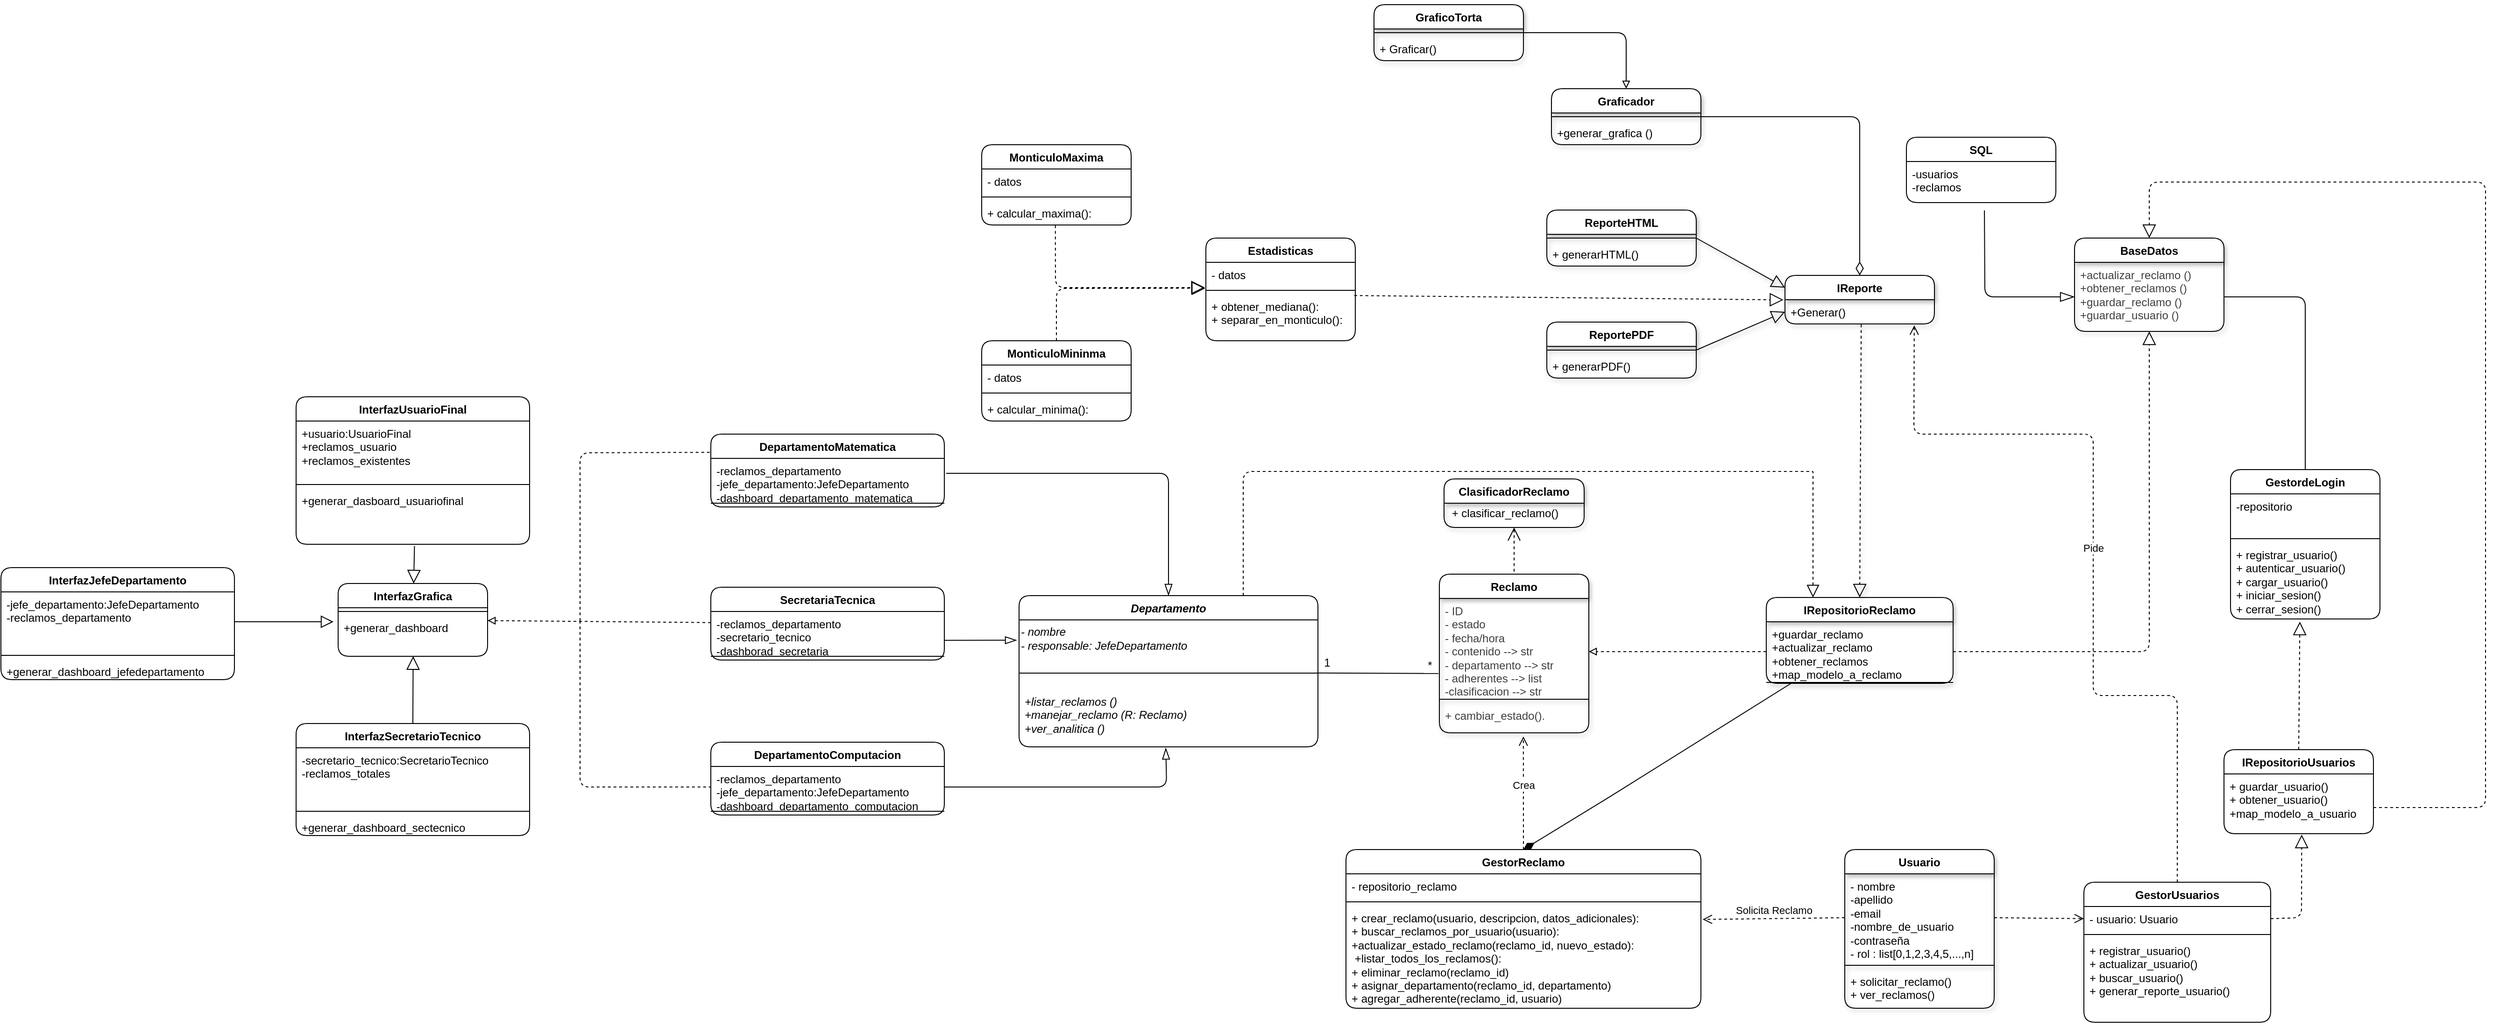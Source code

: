 <mxfile>
    <diagram id="C5RBs43oDa-KdzZeNtuy" name="Page-1">
        <mxGraphModel dx="4416" dy="4173" grid="1" gridSize="10" guides="1" tooltips="1" connect="1" arrows="1" fold="1" page="1" pageScale="1" pageWidth="2339" pageHeight="3300" background="#ffffff" math="0" shadow="0">
            <root>
                <mxCell id="WIyWlLk6GJQsqaUBKTNV-0"/>
                <mxCell id="WIyWlLk6GJQsqaUBKTNV-1" parent="WIyWlLk6GJQsqaUBKTNV-0"/>
                <mxCell id="7" value="&lt;span&gt;Usuario&lt;/span&gt;" style="swimlane;fontStyle=1;align=center;verticalAlign=top;childLayout=stackLayout;horizontal=1;startSize=26;horizontalStack=0;resizeParent=1;resizeParentMax=0;resizeLast=0;collapsible=1;marginBottom=0;whiteSpace=wrap;html=1;swimlaneLine=1;shadow=1;rounded=1;" parent="WIyWlLk6GJQsqaUBKTNV-1" vertex="1">
                    <mxGeometry x="414" y="485" width="160" height="170" as="geometry"/>
                </mxCell>
                <mxCell id="8" value="- nombre&lt;div&gt;-apellido&lt;/div&gt;&lt;div&gt;-email&lt;/div&gt;&lt;div&gt;-nombre_de_usuario&lt;/div&gt;&lt;div&gt;-contraseña&lt;/div&gt;&lt;div&gt;- rol : list[0,1,2,3,4,5,...,n]&lt;/div&gt;" style="text;align=left;verticalAlign=top;spacingLeft=4;spacingRight=4;overflow=hidden;rotatable=0;points=[[0,0.5],[1,0.5]];portConstraint=eastwest;whiteSpace=wrap;html=1;fontStyle=0;swimlaneLine=1;shadow=1;rounded=1;" parent="7" vertex="1">
                    <mxGeometry y="26" width="160" height="94" as="geometry"/>
                </mxCell>
                <mxCell id="9" value="" style="line;strokeWidth=1;align=left;verticalAlign=middle;spacingTop=-1;spacingLeft=3;spacingRight=3;rotatable=0;labelPosition=right;points=[];portConstraint=eastwest;swimlaneLine=1;shadow=1;rounded=1;" parent="7" vertex="1">
                    <mxGeometry y="120" width="160" height="8" as="geometry"/>
                </mxCell>
                <mxCell id="10" value="&lt;div&gt;+ solicitar_reclamo()&lt;/div&gt;&lt;div&gt;+ ver_reclamos()&lt;/div&gt;" style="text;align=left;verticalAlign=top;spacingLeft=4;spacingRight=4;overflow=hidden;rotatable=0;points=[[0,0.5],[1,0.5]];portConstraint=eastwest;whiteSpace=wrap;html=1;swimlaneLine=1;shadow=1;rounded=1;" parent="7" vertex="1">
                    <mxGeometry y="128" width="160" height="42" as="geometry"/>
                </mxCell>
                <mxCell id="288" style="edgeStyle=none;html=1;entryX=1;entryY=0.5;entryDx=0;entryDy=0;startArrow=diamondThin;startFill=0;endArrow=none;endFill=0;startSize=12;" parent="WIyWlLk6GJQsqaUBKTNV-1" source="19" target="285" edge="1">
                    <mxGeometry relative="1" as="geometry">
                        <Array as="points">
                            <mxPoint x="430" y="-300"/>
                        </Array>
                    </mxGeometry>
                </mxCell>
                <mxCell id="19" value="IReporte" style="swimlane;fontStyle=1;align=center;verticalAlign=top;childLayout=stackLayout;horizontal=1;startSize=26;horizontalStack=0;resizeParent=1;resizeParentMax=0;resizeLast=0;collapsible=1;marginBottom=0;whiteSpace=wrap;html=1;swimlaneLine=1;shadow=1;rounded=1;" parent="WIyWlLk6GJQsqaUBKTNV-1" vertex="1">
                    <mxGeometry x="350" y="-130" width="160" height="52" as="geometry"/>
                </mxCell>
                <mxCell id="22" value="+Generar()" style="text;align=left;verticalAlign=top;spacingLeft=4;spacingRight=4;overflow=hidden;rotatable=0;points=[[0,0.5],[1,0.5]];portConstraint=eastwest;whiteSpace=wrap;html=1;swimlaneLine=1;shadow=1;rounded=1;" parent="19" vertex="1">
                    <mxGeometry y="26" width="160" height="26" as="geometry"/>
                </mxCell>
                <mxCell id="27" value="ReporteHTML" style="swimlane;fontStyle=1;align=center;verticalAlign=top;childLayout=stackLayout;horizontal=1;startSize=26;horizontalStack=0;resizeParent=1;resizeParentMax=0;resizeLast=0;collapsible=1;marginBottom=0;whiteSpace=wrap;html=1;swimlaneLine=1;shadow=1;rounded=1;" parent="WIyWlLk6GJQsqaUBKTNV-1" vertex="1">
                    <mxGeometry x="95" y="-200" width="160" height="60" as="geometry"/>
                </mxCell>
                <mxCell id="29" value="" style="line;strokeWidth=1;align=left;verticalAlign=middle;spacingTop=-1;spacingLeft=3;spacingRight=3;rotatable=0;labelPosition=right;points=[];portConstraint=eastwest;swimlaneLine=1;shadow=1;rounded=1;" parent="27" vertex="1">
                    <mxGeometry y="26" width="160" height="8" as="geometry"/>
                </mxCell>
                <mxCell id="30" value="+ generarHTML()" style="text;align=left;verticalAlign=top;spacingLeft=4;spacingRight=4;overflow=hidden;rotatable=0;points=[[0,0.5],[1,0.5]];portConstraint=eastwest;whiteSpace=wrap;html=1;swimlaneLine=1;shadow=1;rounded=1;" parent="27" vertex="1">
                    <mxGeometry y="34" width="160" height="26" as="geometry"/>
                </mxCell>
                <mxCell id="293" style="edgeStyle=none;html=1;entryX=0.5;entryY=0;entryDx=0;entryDy=0;endArrow=diamondThin;endFill=1;endSize=11;" parent="WIyWlLk6GJQsqaUBKTNV-1" source="31" target="250" edge="1">
                    <mxGeometry relative="1" as="geometry">
                        <Array as="points">
                            <mxPoint x="160" y="430"/>
                        </Array>
                    </mxGeometry>
                </mxCell>
                <mxCell id="31" value="IRepositorioReclamo" style="swimlane;fontStyle=1;align=center;verticalAlign=top;childLayout=stackLayout;horizontal=1;startSize=26;horizontalStack=0;resizeParent=1;resizeParentMax=0;resizeLast=0;collapsible=1;marginBottom=0;whiteSpace=wrap;html=1;swimlaneLine=1;shadow=1;rounded=1;" parent="WIyWlLk6GJQsqaUBKTNV-1" vertex="1">
                    <mxGeometry x="330" y="215" width="200" height="92" as="geometry"/>
                </mxCell>
                <mxCell id="34" value="&lt;div&gt;+guardar_reclamo&lt;/div&gt;&lt;div&gt;+actualizar_reclamo&lt;/div&gt;&lt;div&gt;+obtener_reclamos&lt;/div&gt;&lt;div&gt;+map_modelo_a_reclamo&lt;/div&gt;" style="text;align=left;verticalAlign=top;spacingLeft=4;spacingRight=4;overflow=hidden;rotatable=0;points=[[0,0.5],[1,0.5]];portConstraint=eastwest;whiteSpace=wrap;html=1;swimlaneLine=1;shadow=1;rounded=1;" parent="31" vertex="1">
                    <mxGeometry y="26" width="200" height="64" as="geometry"/>
                </mxCell>
                <mxCell id="33" value="" style="line;strokeWidth=1;align=left;verticalAlign=middle;spacingTop=-1;spacingLeft=3;spacingRight=3;rotatable=0;labelPosition=right;points=[];portConstraint=eastwest;swimlaneLine=1;shadow=1;rounded=1;" parent="31" vertex="1">
                    <mxGeometry y="90" width="200" height="2" as="geometry"/>
                </mxCell>
                <mxCell id="35" value="Reclamo" style="swimlane;fontStyle=1;align=center;verticalAlign=top;childLayout=stackLayout;horizontal=1;startSize=26;horizontalStack=0;resizeParent=1;resizeParentMax=0;resizeLast=0;collapsible=1;marginBottom=0;whiteSpace=wrap;html=1;swimlaneLine=1;shadow=1;rounded=1;" parent="WIyWlLk6GJQsqaUBKTNV-1" vertex="1">
                    <mxGeometry x="-20" y="190" width="160" height="170" as="geometry"/>
                </mxCell>
                <mxCell id="36" value="&lt;span style=&quot;color: rgb(63, 63, 63);&quot;&gt;- ID&lt;/span&gt;&lt;div&gt;&lt;span style=&quot;color: rgb(63, 63, 63);&quot;&gt;- estado&lt;/span&gt;&lt;/div&gt;&lt;div&gt;&lt;span style=&quot;color: rgb(63, 63, 63);&quot;&gt;- fecha/hora&lt;/span&gt;&lt;/div&gt;&lt;div&gt;&lt;span style=&quot;color: rgb(63, 63, 63);&quot;&gt;- contenido --&amp;gt; str&lt;/span&gt;&lt;/div&gt;&lt;div&gt;&lt;span style=&quot;color: rgb(63, 63, 63);&quot;&gt;- departamento&amp;nbsp;&lt;/span&gt;&lt;span style=&quot;color: rgb(63, 63, 63); background-color: transparent;&quot;&gt;--&amp;gt; str&lt;/span&gt;&lt;/div&gt;&lt;div&gt;&lt;span style=&quot;color: rgb(63, 63, 63);&quot;&gt;- adherentes --&amp;gt; list&lt;/span&gt;&lt;/div&gt;&lt;div&gt;&lt;span style=&quot;color: rgb(63, 63, 63);&quot;&gt;-clasificacion --&amp;gt; str&lt;/span&gt;&lt;/div&gt;" style="text;align=left;verticalAlign=top;spacingLeft=4;spacingRight=4;overflow=hidden;rotatable=0;points=[[0,0.5],[1,0.5]];portConstraint=eastwest;whiteSpace=wrap;html=1;swimlaneLine=1;shadow=1;rounded=1;" parent="35" vertex="1">
                    <mxGeometry y="26" width="160" height="104" as="geometry"/>
                </mxCell>
                <mxCell id="37" value="" style="line;strokeWidth=1;align=left;verticalAlign=middle;spacingTop=-1;spacingLeft=3;spacingRight=3;rotatable=0;labelPosition=right;points=[];portConstraint=eastwest;swimlaneLine=1;shadow=1;rounded=1;" parent="35" vertex="1">
                    <mxGeometry y="130" width="160" height="8" as="geometry"/>
                </mxCell>
                <mxCell id="38" value="&lt;div&gt;&lt;span style=&quot;color: rgb(63, 63, 63);&quot;&gt;+ cambiar_estado().&lt;/span&gt;&lt;/div&gt;" style="text;align=left;verticalAlign=top;spacingLeft=4;spacingRight=4;overflow=hidden;rotatable=0;points=[[0,0.5],[1,0.5]];portConstraint=eastwest;whiteSpace=wrap;html=1;swimlaneLine=1;shadow=1;rounded=1;" parent="35" vertex="1">
                    <mxGeometry y="138" width="160" height="32" as="geometry"/>
                </mxCell>
                <mxCell id="127" value="" style="edgeStyle=none;html=1;entryX=0.5;entryY=0;entryDx=0;entryDy=0;endArrow=none;endFill=0;startArrow=open;startFill=0;dashed=1;exitX=0.5;exitY=1;exitDx=0;exitDy=0;endSize=11;startSize=12;" parent="WIyWlLk6GJQsqaUBKTNV-1" source="51" target="35" edge="1">
                    <mxGeometry relative="1" as="geometry"/>
                </mxCell>
                <mxCell id="51" value="ClasificadorReclamo" style="swimlane;fontStyle=1;align=center;verticalAlign=top;childLayout=stackLayout;horizontal=1;startSize=26;horizontalStack=0;resizeParent=1;resizeParentMax=0;resizeLast=0;collapsible=1;marginBottom=0;whiteSpace=wrap;html=1;swimlaneLine=1;shadow=1;rounded=1;" parent="WIyWlLk6GJQsqaUBKTNV-1" collapsed="1" vertex="1">
                    <mxGeometry x="-15" y="88" width="150" height="52" as="geometry">
                        <mxRectangle x="540" y="360" width="160" height="34" as="alternateBounds"/>
                    </mxGeometry>
                </mxCell>
                <mxCell id="53" value="" style="line;strokeWidth=1;fillColor=none;align=left;verticalAlign=middle;spacingTop=-1;spacingLeft=3;spacingRight=3;rotatable=0;labelPosition=right;points=[];portConstraint=eastwest;strokeColor=inherit;rounded=1;" parent="51" vertex="1">
                    <mxGeometry y="26" width="160" height="8" as="geometry"/>
                </mxCell>
                <mxCell id="67" value="" style="endArrow=block;dashed=1;endFill=0;endSize=12;html=1;exitX=0.51;exitY=1.025;exitDx=0;exitDy=0;exitPerimeter=0;shadow=1;strokeWidth=1;entryX=0.5;entryY=0;entryDx=0;entryDy=0;" parent="WIyWlLk6GJQsqaUBKTNV-1" source="22" target="31" edge="1">
                    <mxGeometry width="160" relative="1" as="geometry">
                        <mxPoint x="270" y="210" as="sourcePoint"/>
                        <mxPoint x="430" y="120" as="targetPoint"/>
                    </mxGeometry>
                </mxCell>
                <mxCell id="122" value="" style="edgeStyle=none;html=1;endArrow=none;endFill=0;endSize=12;sourcePerimeterSpacing=0;startArrow=blockThin;startFill=0;startSize=13;entryX=0.522;entryY=1.005;entryDx=0;entryDy=0;exitX=0;exitY=0.5;exitDx=0;exitDy=0;entryPerimeter=0;" parent="WIyWlLk6GJQsqaUBKTNV-1" source="108" edge="1">
                    <mxGeometry relative="1" as="geometry">
                        <mxPoint x="650" y="-105" as="sourcePoint"/>
                        <mxPoint x="563.52" y="-199.64" as="targetPoint"/>
                        <Array as="points">
                            <mxPoint x="564" y="-107"/>
                        </Array>
                    </mxGeometry>
                </mxCell>
                <mxCell id="105" value="BaseDatos&lt;div&gt;&lt;br&gt;&lt;/div&gt;" style="swimlane;fontStyle=1;align=center;verticalAlign=top;childLayout=stackLayout;horizontal=1;startSize=26;horizontalStack=0;resizeParent=1;resizeParentMax=0;resizeLast=0;collapsible=1;marginBottom=0;whiteSpace=wrap;html=1;swimlaneLine=1;shadow=1;rounded=1;" parent="WIyWlLk6GJQsqaUBKTNV-1" vertex="1">
                    <mxGeometry x="660" y="-170" width="160" height="100" as="geometry"/>
                </mxCell>
                <mxCell id="108" value="&lt;div&gt;&lt;span style=&quot;color: rgb(63, 63, 63);&quot;&gt;+actualizar_reclamo ()&lt;/span&gt;&lt;/div&gt;&lt;div&gt;&lt;span style=&quot;color: rgb(63, 63, 63);&quot;&gt;+obtener_reclamos ()&lt;/span&gt;&lt;/div&gt;&lt;div&gt;&lt;span style=&quot;color: rgb(63, 63, 63);&quot;&gt;+guardar_reclamo ()&lt;/span&gt;&lt;/div&gt;&lt;div&gt;&lt;span style=&quot;color: rgb(63, 63, 63);&quot;&gt;+guardar_usuario ()&lt;/span&gt;&lt;/div&gt;&lt;div&gt;&lt;span style=&quot;color: rgb(63, 63, 63);&quot;&gt;&lt;br&gt;&lt;/span&gt;&lt;/div&gt;" style="text;align=left;verticalAlign=top;spacingLeft=4;spacingRight=4;overflow=hidden;rotatable=0;points=[[0,0.5],[1,0.5]];portConstraint=eastwest;whiteSpace=wrap;html=1;swimlaneLine=1;shadow=1;rounded=1;" parent="105" vertex="1">
                    <mxGeometry y="26" width="160" height="74" as="geometry"/>
                </mxCell>
                <mxCell id="109" value="" style="endArrow=block;dashed=1;endFill=0;endSize=12;html=1;exitX=1;exitY=0.5;exitDx=0;exitDy=0;" parent="WIyWlLk6GJQsqaUBKTNV-1" source="34" edge="1">
                    <mxGeometry width="160" relative="1" as="geometry">
                        <mxPoint x="510" y="120" as="sourcePoint"/>
                        <mxPoint x="740" y="-70" as="targetPoint"/>
                        <Array as="points">
                            <mxPoint x="740" y="273"/>
                        </Array>
                    </mxGeometry>
                </mxCell>
                <mxCell id="123" value="SQL" style="swimlane;fontStyle=1;align=center;verticalAlign=top;childLayout=stackLayout;horizontal=1;startSize=26;horizontalStack=0;resizeParent=1;resizeParentMax=0;resizeLast=0;collapsible=1;marginBottom=0;whiteSpace=wrap;html=1;rounded=1;" parent="WIyWlLk6GJQsqaUBKTNV-1" vertex="1">
                    <mxGeometry x="480" y="-278" width="160" height="70" as="geometry"/>
                </mxCell>
                <mxCell id="124" value="-usuarios&lt;div&gt;-reclamos&lt;/div&gt;" style="text;strokeColor=none;fillColor=none;align=left;verticalAlign=top;spacingLeft=4;spacingRight=4;overflow=hidden;rotatable=0;points=[[0,0.5],[1,0.5]];portConstraint=eastwest;whiteSpace=wrap;html=1;rounded=1;" parent="123" vertex="1">
                    <mxGeometry y="26" width="160" height="44" as="geometry"/>
                </mxCell>
                <mxCell id="130" value="" style="endArrow=none;endFill=0;endSize=12;html=1;exitX=0;exitY=0.5;exitDx=0;exitDy=0;entryX=1;entryY=0.5;entryDx=0;entryDy=0;shadow=1;strokeWidth=1;startArrow=block;startFill=0;startSize=12;" parent="WIyWlLk6GJQsqaUBKTNV-1" source="22" target="97" edge="1">
                    <mxGeometry width="160" relative="1" as="geometry">
                        <mxPoint x="350" y="-115" as="sourcePoint"/>
                        <mxPoint x="141.92" y="-3" as="targetPoint"/>
                        <Array as="points"/>
                    </mxGeometry>
                </mxCell>
                <mxCell id="97" value="ReportePDF" style="swimlane;fontStyle=1;align=center;verticalAlign=top;childLayout=stackLayout;horizontal=1;startSize=26;horizontalStack=0;resizeParent=1;resizeParentMax=0;resizeLast=0;collapsible=1;marginBottom=0;whiteSpace=wrap;html=1;swimlaneLine=1;shadow=1;rounded=1;" parent="WIyWlLk6GJQsqaUBKTNV-1" vertex="1">
                    <mxGeometry x="95" y="-80" width="160" height="60" as="geometry"/>
                </mxCell>
                <mxCell id="98" value="" style="line;strokeWidth=1;align=left;verticalAlign=middle;spacingTop=-1;spacingLeft=3;spacingRight=3;rotatable=0;labelPosition=right;points=[];portConstraint=eastwest;swimlaneLine=1;shadow=1;rounded=1;" parent="97" vertex="1">
                    <mxGeometry y="26" width="160" height="8" as="geometry"/>
                </mxCell>
                <mxCell id="99" value="+ generarPDF()" style="text;align=left;verticalAlign=top;spacingLeft=4;spacingRight=4;overflow=hidden;rotatable=0;points=[[0,0.5],[1,0.5]];portConstraint=eastwest;whiteSpace=wrap;html=1;swimlaneLine=1;shadow=1;rounded=1;" parent="97" vertex="1">
                    <mxGeometry y="34" width="160" height="26" as="geometry"/>
                </mxCell>
                <mxCell id="131" value="" style="endArrow=none;endFill=0;endSize=12;html=1;exitX=0;exitY=0.25;exitDx=0;exitDy=0;entryX=1;entryY=0.5;entryDx=0;entryDy=0;shadow=1;strokeWidth=1;startArrow=block;startFill=0;startSize=12;" parent="WIyWlLk6GJQsqaUBKTNV-1" source="19" target="27" edge="1">
                    <mxGeometry width="160" relative="1" as="geometry">
                        <mxPoint x="320" y="-130" as="sourcePoint"/>
                        <mxPoint x="225" y="-65" as="targetPoint"/>
                        <Array as="points"/>
                    </mxGeometry>
                </mxCell>
                <mxCell id="132" value="Departamento" style="swimlane;fontStyle=3;align=center;verticalAlign=top;childLayout=stackLayout;horizontal=1;startSize=26;horizontalStack=0;resizeParent=1;resizeParentMax=0;resizeLast=0;collapsible=1;marginBottom=0;whiteSpace=wrap;html=1;rounded=1;" parent="WIyWlLk6GJQsqaUBKTNV-1" vertex="1">
                    <mxGeometry x="-470" y="213" width="320" height="162" as="geometry"/>
                </mxCell>
                <mxCell id="262" value="- nombre&lt;div&gt;- responsable: JefeDepartamento&lt;/div&gt;" style="text;html=1;align=left;verticalAlign=middle;resizable=0;points=[];autosize=1;strokeColor=none;fillColor=none;fontStyle=2;rounded=1;" parent="132" vertex="1">
                    <mxGeometry y="26" width="320" height="40" as="geometry"/>
                </mxCell>
                <mxCell id="134" value="" style="line;strokeWidth=1;fillColor=none;align=left;verticalAlign=middle;spacingTop=-1;spacingLeft=3;spacingRight=3;rotatable=0;labelPosition=right;points=[];portConstraint=eastwest;strokeColor=inherit;rounded=1;" parent="132" vertex="1">
                    <mxGeometry y="66" width="320" height="34" as="geometry"/>
                </mxCell>
                <mxCell id="135" value="+listar_reclamos ()&lt;div&gt;+manejar_reclamo (R: Reclamo)&lt;/div&gt;&lt;div&gt;+ver_analitica ()&lt;/div&gt;" style="text;strokeColor=none;fillColor=none;align=left;verticalAlign=top;spacingLeft=4;spacingRight=4;overflow=hidden;rotatable=0;points=[[0,0.5],[1,0.5]];portConstraint=eastwest;whiteSpace=wrap;html=1;fontStyle=2;rounded=1;" parent="132" vertex="1">
                    <mxGeometry y="100" width="320" height="62" as="geometry"/>
                </mxCell>
                <mxCell id="143" style="edgeStyle=none;html=1;entryX=1;entryY=0.548;entryDx=0;entryDy=0;entryPerimeter=0;dashed=1;endArrow=block;endFill=0;" parent="WIyWlLk6GJQsqaUBKTNV-1" source="34" target="36" edge="1">
                    <mxGeometry relative="1" as="geometry"/>
                </mxCell>
                <mxCell id="158" value="" style="endArrow=none;html=1;exitX=0.999;exitY=0.498;exitDx=0;exitDy=0;exitPerimeter=0;entryX=-0.006;entryY=0.773;entryDx=0;entryDy=0;entryPerimeter=0;" parent="WIyWlLk6GJQsqaUBKTNV-1" source="134" target="36" edge="1">
                    <mxGeometry width="50" height="50" relative="1" as="geometry">
                        <mxPoint x="-150" y="300" as="sourcePoint"/>
                        <mxPoint x="-100" y="210" as="targetPoint"/>
                        <Array as="points"/>
                    </mxGeometry>
                </mxCell>
                <mxCell id="159" value="*" style="text;html=1;align=center;verticalAlign=middle;whiteSpace=wrap;rounded=1;" parent="WIyWlLk6GJQsqaUBKTNV-1" vertex="1">
                    <mxGeometry x="-60" y="273" width="60" height="30" as="geometry"/>
                </mxCell>
                <mxCell id="160" value="1" style="text;html=1;align=center;verticalAlign=middle;whiteSpace=wrap;rounded=1;" parent="WIyWlLk6GJQsqaUBKTNV-1" vertex="1">
                    <mxGeometry x="-170" y="270" width="60" height="30" as="geometry"/>
                </mxCell>
                <mxCell id="164" value="DepartamentoMatematica" style="swimlane;fontStyle=1;align=center;verticalAlign=top;childLayout=stackLayout;horizontal=1;startSize=26;horizontalStack=0;resizeParent=1;resizeParentMax=0;resizeLast=0;collapsible=1;marginBottom=0;whiteSpace=wrap;html=1;rounded=1;" parent="WIyWlLk6GJQsqaUBKTNV-1" vertex="1">
                    <mxGeometry x="-800" y="40" width="250" height="78" as="geometry"/>
                </mxCell>
                <mxCell id="165" value="-reclamos_departamento&lt;br&gt;&lt;div&gt;-jefe_departamento:JefeDepartamento&lt;/div&gt;&lt;div&gt;-dashboard_departamento_matematica&lt;/div&gt;&lt;div&gt;&lt;br&gt;&lt;/div&gt;" style="text;strokeColor=none;fillColor=none;align=left;verticalAlign=top;spacingLeft=4;spacingRight=4;overflow=hidden;rotatable=0;points=[[0,0.5],[1,0.5]];portConstraint=eastwest;whiteSpace=wrap;html=1;rounded=1;" parent="164" vertex="1">
                    <mxGeometry y="26" width="250" height="44" as="geometry"/>
                </mxCell>
                <mxCell id="166" value="" style="line;strokeWidth=1;fillColor=none;align=left;verticalAlign=middle;spacingTop=-1;spacingLeft=3;spacingRight=3;rotatable=0;labelPosition=right;points=[];portConstraint=eastwest;strokeColor=inherit;rounded=1;" parent="164" vertex="1">
                    <mxGeometry y="70" width="250" height="8" as="geometry"/>
                </mxCell>
                <mxCell id="183" style="edgeStyle=none;html=1;entryX=1;entryY=0.5;entryDx=0;entryDy=0;endArrow=none;endFill=0;endSize=17;" parent="WIyWlLk6GJQsqaUBKTNV-1" source="169" target="108" edge="1">
                    <mxGeometry relative="1" as="geometry">
                        <Array as="points">
                            <mxPoint x="907" y="-107"/>
                        </Array>
                    </mxGeometry>
                </mxCell>
                <mxCell id="169" value="GestordeLogin" style="swimlane;fontStyle=1;align=center;verticalAlign=top;childLayout=stackLayout;horizontal=1;startSize=26;horizontalStack=0;resizeParent=1;resizeParentMax=0;resizeLast=0;collapsible=1;marginBottom=0;whiteSpace=wrap;html=1;rounded=1;" parent="WIyWlLk6GJQsqaUBKTNV-1" vertex="1">
                    <mxGeometry x="827" y="78" width="160" height="160" as="geometry"/>
                </mxCell>
                <mxCell id="170" value="-repositorio" style="text;strokeColor=none;fillColor=none;align=left;verticalAlign=top;spacingLeft=4;spacingRight=4;overflow=hidden;rotatable=0;points=[[0,0.5],[1,0.5]];portConstraint=eastwest;whiteSpace=wrap;html=1;rounded=1;" parent="169" vertex="1">
                    <mxGeometry y="26" width="160" height="44" as="geometry"/>
                </mxCell>
                <mxCell id="171" value="" style="line;strokeWidth=1;fillColor=none;align=left;verticalAlign=middle;spacingTop=-1;spacingLeft=3;spacingRight=3;rotatable=0;labelPosition=right;points=[];portConstraint=eastwest;strokeColor=inherit;rounded=1;" parent="169" vertex="1">
                    <mxGeometry y="70" width="160" height="8" as="geometry"/>
                </mxCell>
                <mxCell id="172" value="+ registrar_usuario()&lt;div&gt;+ autenticar_usuario()&lt;/div&gt;&lt;div&gt;+ cargar_usuario()&lt;/div&gt;&lt;div&gt;+ iniciar_sesion()&lt;/div&gt;&lt;div&gt;+ cerrar_sesion()&lt;/div&gt;&lt;div&gt;&lt;br&gt;&lt;/div&gt;" style="text;strokeColor=none;fillColor=none;align=left;verticalAlign=top;spacingLeft=4;spacingRight=4;overflow=hidden;rotatable=0;points=[[0,0.5],[1,0.5]];portConstraint=eastwest;whiteSpace=wrap;html=1;rounded=1;" parent="169" vertex="1">
                    <mxGeometry y="78" width="160" height="82" as="geometry"/>
                </mxCell>
                <mxCell id="199" value="DepartamentoComputacion" style="swimlane;fontStyle=1;align=center;verticalAlign=top;childLayout=stackLayout;horizontal=1;startSize=26;horizontalStack=0;resizeParent=1;resizeParentMax=0;resizeLast=0;collapsible=1;marginBottom=0;whiteSpace=wrap;html=1;rounded=1;" parent="WIyWlLk6GJQsqaUBKTNV-1" vertex="1">
                    <mxGeometry x="-800" y="370" width="250" height="78" as="geometry"/>
                </mxCell>
                <mxCell id="200" value="-reclamos_departamento&lt;br&gt;&lt;div&gt;-jefe_departamento:JefeDepartamento&lt;/div&gt;&lt;div&gt;-dashboard_departamento_computacion&lt;/div&gt;" style="text;strokeColor=none;fillColor=none;align=left;verticalAlign=top;spacingLeft=4;spacingRight=4;overflow=hidden;rotatable=0;points=[[0,0.5],[1,0.5]];portConstraint=eastwest;whiteSpace=wrap;html=1;rounded=1;" parent="199" vertex="1">
                    <mxGeometry y="26" width="250" height="44" as="geometry"/>
                </mxCell>
                <mxCell id="201" value="" style="line;strokeWidth=1;fillColor=none;align=left;verticalAlign=middle;spacingTop=-1;spacingLeft=3;spacingRight=3;rotatable=0;labelPosition=right;points=[];portConstraint=eastwest;strokeColor=inherit;rounded=1;" parent="199" vertex="1">
                    <mxGeometry y="70" width="250" height="8" as="geometry"/>
                </mxCell>
                <mxCell id="203" value="SecretariaTecnica" style="swimlane;fontStyle=1;align=center;verticalAlign=top;childLayout=stackLayout;horizontal=1;startSize=26;horizontalStack=0;resizeParent=1;resizeParentMax=0;resizeLast=0;collapsible=1;marginBottom=0;whiteSpace=wrap;html=1;rounded=1;" parent="WIyWlLk6GJQsqaUBKTNV-1" vertex="1">
                    <mxGeometry x="-800" y="204" width="250" height="78" as="geometry"/>
                </mxCell>
                <mxCell id="204" value="-reclamos_departamento&lt;br&gt;&lt;div&gt;-secretario_tecnico&lt;/div&gt;&lt;div&gt;-dashborad_secretaria&lt;/div&gt;" style="text;strokeColor=none;fillColor=none;align=left;verticalAlign=top;spacingLeft=4;spacingRight=4;overflow=hidden;rotatable=0;points=[[0,0.5],[1,0.5]];portConstraint=eastwest;whiteSpace=wrap;html=1;rounded=1;" parent="203" vertex="1">
                    <mxGeometry y="26" width="250" height="44" as="geometry"/>
                </mxCell>
                <mxCell id="205" value="" style="line;strokeWidth=1;fillColor=none;align=left;verticalAlign=middle;spacingTop=-1;spacingLeft=3;spacingRight=3;rotatable=0;labelPosition=right;points=[];portConstraint=eastwest;strokeColor=inherit;rounded=1;" parent="203" vertex="1">
                    <mxGeometry y="70" width="250" height="8" as="geometry"/>
                </mxCell>
                <mxCell id="207" style="edgeStyle=none;html=1;entryX=0.507;entryY=1.034;entryDx=0;entryDy=0;startArrow=block;startFill=0;endArrow=none;endFill=0;startSize=12;entryPerimeter=0;" parent="WIyWlLk6GJQsqaUBKTNV-1" source="208" target="214" edge="1">
                    <mxGeometry relative="1" as="geometry">
                        <mxPoint x="-1059" y="140" as="targetPoint"/>
                        <Array as="points"/>
                    </mxGeometry>
                </mxCell>
                <mxCell id="208" value="InterfazGrafica" style="swimlane;fontStyle=1;align=center;verticalAlign=top;childLayout=stackLayout;horizontal=1;startSize=26;horizontalStack=0;resizeParent=1;resizeParentMax=0;resizeLast=0;collapsible=1;marginBottom=0;whiteSpace=wrap;html=1;flipV=0;rounded=1;" parent="WIyWlLk6GJQsqaUBKTNV-1" vertex="1">
                    <mxGeometry x="-1199" y="200" width="160" height="78" as="geometry"/>
                </mxCell>
                <mxCell id="209" value="" style="line;strokeWidth=1;fillColor=none;align=left;verticalAlign=middle;spacingTop=-1;spacingLeft=3;spacingRight=3;rotatable=0;labelPosition=right;points=[];portConstraint=eastwest;strokeColor=inherit;rounded=1;" parent="208" vertex="1">
                    <mxGeometry y="26" width="160" height="8" as="geometry"/>
                </mxCell>
                <mxCell id="210" value="+generar_dashboard" style="text;strokeColor=none;fillColor=none;align=left;verticalAlign=top;spacingLeft=4;spacingRight=4;overflow=hidden;rotatable=0;points=[[0,0.5],[1,0.5]];portConstraint=eastwest;whiteSpace=wrap;html=1;rounded=1;" parent="208" vertex="1">
                    <mxGeometry y="34" width="160" height="44" as="geometry"/>
                </mxCell>
                <mxCell id="211" value="InterfazUsuarioFinal" style="swimlane;fontStyle=1;align=center;verticalAlign=top;childLayout=stackLayout;horizontal=1;startSize=26;horizontalStack=0;resizeParent=1;resizeParentMax=0;resizeLast=0;collapsible=1;marginBottom=0;whiteSpace=wrap;html=1;flipV=0;rounded=1;" parent="WIyWlLk6GJQsqaUBKTNV-1" vertex="1">
                    <mxGeometry x="-1244" width="250" height="158" as="geometry"/>
                </mxCell>
                <mxCell id="212" value="&lt;div&gt;+usuario:UsuarioFinal&lt;/div&gt;+reclamos_usuario&lt;div&gt;+reclamos_existentes&lt;/div&gt;" style="text;strokeColor=none;fillColor=none;align=left;verticalAlign=top;spacingLeft=4;spacingRight=4;overflow=hidden;rotatable=0;points=[[0,0.5],[1,0.5]];portConstraint=eastwest;whiteSpace=wrap;html=1;rounded=1;" parent="211" vertex="1">
                    <mxGeometry y="26" width="250" height="64" as="geometry"/>
                </mxCell>
                <mxCell id="213" value="" style="line;strokeWidth=1;fillColor=none;align=left;verticalAlign=middle;spacingTop=-1;spacingLeft=3;spacingRight=3;rotatable=0;labelPosition=right;points=[];portConstraint=eastwest;strokeColor=inherit;rounded=1;" parent="211" vertex="1">
                    <mxGeometry y="90" width="250" height="8" as="geometry"/>
                </mxCell>
                <mxCell id="214" value="+generar_dasboard_usuariofinal" style="text;strokeColor=none;fillColor=none;align=left;verticalAlign=top;spacingLeft=4;spacingRight=4;overflow=hidden;rotatable=0;points=[[0,0.5],[1,0.5]];portConstraint=eastwest;whiteSpace=wrap;html=1;rounded=1;" parent="211" vertex="1">
                    <mxGeometry y="98" width="250" height="60" as="geometry"/>
                </mxCell>
                <mxCell id="215" value="InterfazJefeDepartamento" style="swimlane;fontStyle=1;align=center;verticalAlign=top;childLayout=stackLayout;horizontal=1;startSize=26;horizontalStack=0;resizeParent=1;resizeParentMax=0;resizeLast=0;collapsible=1;marginBottom=0;whiteSpace=wrap;html=1;flipV=0;rounded=1;" parent="WIyWlLk6GJQsqaUBKTNV-1" vertex="1">
                    <mxGeometry x="-1560" y="183" width="250" height="120" as="geometry"/>
                </mxCell>
                <mxCell id="216" value="-jefe_departamento:JefeDepartamento&lt;div&gt;-reclamos_departamento&lt;/div&gt;" style="text;strokeColor=none;fillColor=none;align=left;verticalAlign=top;spacingLeft=4;spacingRight=4;overflow=hidden;rotatable=0;points=[[0,0.5],[1,0.5]];portConstraint=eastwest;whiteSpace=wrap;html=1;rounded=1;" parent="215" vertex="1">
                    <mxGeometry y="26" width="250" height="64" as="geometry"/>
                </mxCell>
                <mxCell id="217" value="" style="line;strokeWidth=1;fillColor=none;align=left;verticalAlign=middle;spacingTop=-1;spacingLeft=3;spacingRight=3;rotatable=0;labelPosition=right;points=[];portConstraint=eastwest;strokeColor=inherit;rounded=1;" parent="215" vertex="1">
                    <mxGeometry y="90" width="250" height="8" as="geometry"/>
                </mxCell>
                <mxCell id="218" value="+generar_dashboard_jefedepartamento" style="text;strokeColor=none;fillColor=none;align=left;verticalAlign=top;spacingLeft=4;spacingRight=4;overflow=hidden;rotatable=0;points=[[0,0.5],[1,0.5]];portConstraint=eastwest;whiteSpace=wrap;html=1;rounded=1;" parent="215" vertex="1">
                    <mxGeometry y="98" width="250" height="22" as="geometry"/>
                </mxCell>
                <mxCell id="219" value="InterfazSecretarioTecnico" style="swimlane;fontStyle=1;align=center;verticalAlign=top;childLayout=stackLayout;horizontal=1;startSize=26;horizontalStack=0;resizeParent=1;resizeParentMax=0;resizeLast=0;collapsible=1;marginBottom=0;whiteSpace=wrap;html=1;flipV=0;rounded=1;" parent="WIyWlLk6GJQsqaUBKTNV-1" vertex="1">
                    <mxGeometry x="-1244" y="350" width="250" height="120" as="geometry"/>
                </mxCell>
                <mxCell id="220" value="-secretario_tecnico:SecretarioTecnico&lt;div&gt;-reclamos_totales&lt;/div&gt;" style="text;strokeColor=none;fillColor=none;align=left;verticalAlign=top;spacingLeft=4;spacingRight=4;overflow=hidden;rotatable=0;points=[[0,0.5],[1,0.5]];portConstraint=eastwest;whiteSpace=wrap;html=1;rounded=1;" parent="219" vertex="1">
                    <mxGeometry y="26" width="250" height="64" as="geometry"/>
                </mxCell>
                <mxCell id="221" value="" style="line;strokeWidth=1;fillColor=none;align=left;verticalAlign=middle;spacingTop=-1;spacingLeft=3;spacingRight=3;rotatable=0;labelPosition=right;points=[];portConstraint=eastwest;strokeColor=inherit;rounded=1;" parent="219" vertex="1">
                    <mxGeometry y="90" width="250" height="8" as="geometry"/>
                </mxCell>
                <mxCell id="222" value="+generar_dashboard_sectecnico" style="text;strokeColor=none;fillColor=none;align=left;verticalAlign=top;spacingLeft=4;spacingRight=4;overflow=hidden;rotatable=0;points=[[0,0.5],[1,0.5]];portConstraint=eastwest;whiteSpace=wrap;html=1;rounded=1;" parent="219" vertex="1">
                    <mxGeometry y="98" width="250" height="22" as="geometry"/>
                </mxCell>
                <mxCell id="223" style="edgeStyle=none;html=1;endArrow=block;endFill=0;startSize=10;endSize=11;" parent="WIyWlLk6GJQsqaUBKTNV-1" source="216" edge="1">
                    <mxGeometry relative="1" as="geometry">
                        <mxPoint x="-1204" y="241" as="targetPoint"/>
                    </mxGeometry>
                </mxCell>
                <mxCell id="224" style="edgeStyle=none;html=1;startArrow=block;startFill=0;endArrow=none;endFill=0;startSize=12;exitX=0.502;exitY=0.998;exitDx=0;exitDy=0;exitPerimeter=0;" parent="WIyWlLk6GJQsqaUBKTNV-1" source="210" edge="1">
                    <mxGeometry relative="1" as="geometry">
                        <mxPoint x="-1119" y="350" as="targetPoint"/>
                        <mxPoint x="-1139" y="290" as="sourcePoint"/>
                        <Array as="points">
                            <mxPoint x="-1119" y="350"/>
                        </Array>
                    </mxGeometry>
                </mxCell>
                <mxCell id="226" style="edgeStyle=none;html=1;dashed=1;endArrow=block;endFill=0;" parent="WIyWlLk6GJQsqaUBKTNV-1" source="203" target="208" edge="1">
                    <mxGeometry relative="1" as="geometry"/>
                </mxCell>
                <mxCell id="228" value="" style="endArrow=none;dashed=1;html=1;entryX=0;entryY=0.25;entryDx=0;entryDy=0;" parent="WIyWlLk6GJQsqaUBKTNV-1" target="164" edge="1">
                    <mxGeometry width="50" height="50" relative="1" as="geometry">
                        <mxPoint x="-940" y="240" as="sourcePoint"/>
                        <mxPoint x="-890" y="170" as="targetPoint"/>
                        <Array as="points">
                            <mxPoint x="-940" y="60"/>
                        </Array>
                    </mxGeometry>
                </mxCell>
                <mxCell id="229" value="" style="endArrow=none;dashed=1;html=1;entryX=0;entryY=0.5;entryDx=0;entryDy=0;" parent="WIyWlLk6GJQsqaUBKTNV-1" target="200" edge="1">
                    <mxGeometry width="50" height="50" relative="1" as="geometry">
                        <mxPoint x="-940" y="240" as="sourcePoint"/>
                        <mxPoint x="-840" y="400" as="targetPoint"/>
                        <Array as="points">
                            <mxPoint x="-940" y="418"/>
                        </Array>
                    </mxGeometry>
                </mxCell>
                <mxCell id="234" style="edgeStyle=none;html=1;entryX=1.01;entryY=0.707;entryDx=0;entryDy=0;entryPerimeter=0;endArrow=none;endFill=0;startArrow=blockThin;startFill=0;endSize=9;startSize=10;" parent="WIyWlLk6GJQsqaUBKTNV-1" edge="1">
                    <mxGeometry relative="1" as="geometry">
                        <mxPoint x="-472.5" y="260.803" as="sourcePoint"/>
                        <mxPoint x="-550" y="260.838" as="targetPoint"/>
                    </mxGeometry>
                </mxCell>
                <mxCell id="235" style="edgeStyle=none;html=1;entryX=0.5;entryY=0;entryDx=0;entryDy=0;exitX=1.008;exitY=0.363;exitDx=0;exitDy=0;exitPerimeter=0;endArrow=blockThin;endFill=0;startSize=11;endSize=10;" parent="WIyWlLk6GJQsqaUBKTNV-1" source="165" target="132" edge="1">
                    <mxGeometry relative="1" as="geometry">
                        <Array as="points">
                            <mxPoint x="-310" y="82"/>
                        </Array>
                    </mxGeometry>
                </mxCell>
                <mxCell id="236" style="edgeStyle=none;html=1;entryX=0.491;entryY=1.017;entryDx=0;entryDy=0;exitX=1.008;exitY=0.363;exitDx=0;exitDy=0;exitPerimeter=0;endArrow=blockThin;endFill=0;startSize=11;endSize=10;entryPerimeter=0;" parent="WIyWlLk6GJQsqaUBKTNV-1" target="135" edge="1">
                    <mxGeometry relative="1" as="geometry">
                        <mxPoint x="-550" y="418" as="sourcePoint"/>
                        <mxPoint x="-312" y="549" as="targetPoint"/>
                        <Array as="points">
                            <mxPoint x="-312" y="418"/>
                        </Array>
                    </mxGeometry>
                </mxCell>
                <mxCell id="237" value="" style="endArrow=none;dashed=1;html=1;exitX=0.75;exitY=0;exitDx=0;exitDy=0;" parent="WIyWlLk6GJQsqaUBKTNV-1" source="132" edge="1">
                    <mxGeometry width="50" height="50" relative="1" as="geometry">
                        <mxPoint x="-80" y="180" as="sourcePoint"/>
                        <mxPoint x="380" y="80" as="targetPoint"/>
                        <Array as="points">
                            <mxPoint x="-230" y="80"/>
                        </Array>
                    </mxGeometry>
                </mxCell>
                <mxCell id="238" value="" style="endArrow=none;dashed=1;html=1;exitX=0.25;exitY=0;exitDx=0;exitDy=0;startArrow=block;startFill=0;endSize=9;startSize=11;" parent="WIyWlLk6GJQsqaUBKTNV-1" source="31" edge="1">
                    <mxGeometry width="50" height="50" relative="1" as="geometry">
                        <mxPoint x="280" y="183" as="sourcePoint"/>
                        <mxPoint x="380" y="80" as="targetPoint"/>
                    </mxGeometry>
                </mxCell>
                <mxCell id="248" value="Crea" style="html=1;verticalAlign=bottom;endArrow=open;dashed=1;endSize=8;curved=0;rounded=1;exitX=0.5;exitY=0;exitDx=0;exitDy=0;entryX=0.562;entryY=1.12;entryDx=0;entryDy=0;entryPerimeter=0;" parent="WIyWlLk6GJQsqaUBKTNV-1" target="38" edge="1">
                    <mxGeometry relative="1" as="geometry">
                        <mxPoint x="70" y="485" as="sourcePoint"/>
                        <mxPoint x="210" y="440" as="targetPoint"/>
                    </mxGeometry>
                </mxCell>
                <mxCell id="249" value="Solicita Reclamo" style="html=1;verticalAlign=bottom;endArrow=open;dashed=1;endSize=8;curved=0;rounded=1;exitX=0;exitY=0.5;exitDx=0;exitDy=0;entryX=1.005;entryY=0.135;entryDx=0;entryDy=0;entryPerimeter=0;" parent="WIyWlLk6GJQsqaUBKTNV-1" source="8" target="253" edge="1">
                    <mxGeometry relative="1" as="geometry">
                        <mxPoint x="450" y="530" as="sourcePoint"/>
                        <mxPoint x="220" y="590" as="targetPoint"/>
                        <Array as="points"/>
                    </mxGeometry>
                </mxCell>
                <mxCell id="250" value="GestorReclamo" style="swimlane;align=center;verticalAlign=top;childLayout=stackLayout;horizontal=1;startSize=26;horizontalStack=0;resizeParent=1;resizeParentMax=0;resizeLast=0;collapsible=1;marginBottom=0;whiteSpace=wrap;html=1;rounded=1;" parent="WIyWlLk6GJQsqaUBKTNV-1" vertex="1">
                    <mxGeometry x="-120" y="485" width="380" height="170" as="geometry"/>
                </mxCell>
                <mxCell id="251" value="- repositorio_reclamo" style="text;strokeColor=none;fillColor=none;align=left;verticalAlign=top;spacingLeft=4;spacingRight=4;overflow=hidden;rotatable=0;points=[[0,0.5],[1,0.5]];portConstraint=eastwest;whiteSpace=wrap;html=1;rounded=1;" parent="250" vertex="1">
                    <mxGeometry y="26" width="380" height="26" as="geometry"/>
                </mxCell>
                <mxCell id="252" value="" style="line;strokeWidth=1;fillColor=none;align=left;verticalAlign=middle;spacingTop=-1;spacingLeft=3;spacingRight=3;rotatable=0;labelPosition=right;points=[];portConstraint=eastwest;strokeColor=inherit;rounded=1;" parent="250" vertex="1">
                    <mxGeometry y="52" width="380" height="8" as="geometry"/>
                </mxCell>
                <mxCell id="253" value="+ crear_reclamo(usuario, descripcion, datos_adicionales):&amp;nbsp;&lt;br&gt;+ buscar_reclamos_por_usuario(usuario):&amp;nbsp; +actualizar_estado_reclamo(reclamo_id, nuevo_estado):&lt;br&gt;&amp;nbsp;+listar_todos_los_reclamos():&amp;nbsp;&lt;br&gt;+ eliminar_reclamo(reclamo_id)&lt;div&gt;+ asignar_departamento(reclamo_id, departamento)&lt;/div&gt;&lt;div&gt;+ agregar_adherente(reclamo_id, usuario)&lt;br&gt;&lt;br&gt;&lt;/div&gt;" style="text;strokeColor=none;fillColor=none;align=left;verticalAlign=top;spacingLeft=4;spacingRight=4;overflow=hidden;rotatable=0;points=[[0,0.5],[1,0.5]];portConstraint=eastwest;whiteSpace=wrap;html=1;rounded=1;" parent="250" vertex="1">
                    <mxGeometry y="60" width="380" height="110" as="geometry"/>
                </mxCell>
                <mxCell id="254" value="IRepositorioUsuarios" style="swimlane;fontStyle=1;align=center;verticalAlign=top;childLayout=stackLayout;horizontal=1;startSize=26;horizontalStack=0;resizeParent=1;resizeParentMax=0;resizeLast=0;collapsible=1;marginBottom=0;whiteSpace=wrap;html=1;rounded=1;" parent="WIyWlLk6GJQsqaUBKTNV-1" vertex="1">
                    <mxGeometry x="820" y="378" width="160" height="90" as="geometry"/>
                </mxCell>
                <mxCell id="257" value="+ guardar_usuario()&lt;div&gt;+ obtener_usuario()&lt;/div&gt;&lt;div&gt;+map_modelo_a_usuario&lt;/div&gt;" style="text;strokeColor=none;fillColor=none;align=left;verticalAlign=top;spacingLeft=4;spacingRight=4;overflow=hidden;rotatable=0;points=[[0,0.5],[1,0.5]];portConstraint=eastwest;whiteSpace=wrap;html=1;rounded=1;" parent="254" vertex="1">
                    <mxGeometry y="26" width="160" height="64" as="geometry"/>
                </mxCell>
                <mxCell id="258" value="" style="endArrow=block;dashed=1;endFill=0;endSize=12;html=1;exitX=1;exitY=0.5;exitDx=0;exitDy=0;entryX=0.52;entryY=1.015;entryDx=0;entryDy=0;entryPerimeter=0;" parent="WIyWlLk6GJQsqaUBKTNV-1" source="279" target="257" edge="1">
                    <mxGeometry width="160" relative="1" as="geometry">
                        <mxPoint x="740" y="360" as="sourcePoint"/>
                        <mxPoint x="900" y="360" as="targetPoint"/>
                        <Array as="points">
                            <mxPoint x="903" y="558"/>
                        </Array>
                    </mxGeometry>
                </mxCell>
                <mxCell id="260" value="" style="endArrow=block;dashed=1;endFill=0;endSize=12;html=1;exitX=0.5;exitY=0;exitDx=0;exitDy=0;entryX=0.464;entryY=1.035;entryDx=0;entryDy=0;entryPerimeter=0;" parent="WIyWlLk6GJQsqaUBKTNV-1" source="254" target="172" edge="1">
                    <mxGeometry width="160" relative="1" as="geometry">
                        <mxPoint x="740" y="280" as="sourcePoint"/>
                        <mxPoint x="900" y="280" as="targetPoint"/>
                    </mxGeometry>
                </mxCell>
                <mxCell id="261" value="+ clasificar_reclamo()" style="text;html=1;align=center;verticalAlign=middle;resizable=0;points=[];autosize=1;strokeColor=none;fillColor=none;rounded=1;" parent="WIyWlLk6GJQsqaUBKTNV-1" vertex="1">
                    <mxGeometry x="-20" y="110" width="140" height="30" as="geometry"/>
                </mxCell>
                <mxCell id="263" value="Estadisticas" style="swimlane;fontStyle=1;align=center;verticalAlign=top;childLayout=stackLayout;horizontal=1;startSize=26;horizontalStack=0;resizeParent=1;resizeParentMax=0;resizeLast=0;collapsible=1;marginBottom=0;whiteSpace=wrap;html=1;rounded=1;" parent="WIyWlLk6GJQsqaUBKTNV-1" vertex="1">
                    <mxGeometry x="-270" y="-170" width="160" height="110" as="geometry"/>
                </mxCell>
                <mxCell id="264" value="- datos" style="text;strokeColor=none;fillColor=none;align=left;verticalAlign=top;spacingLeft=4;spacingRight=4;overflow=hidden;rotatable=0;points=[[0,0.5],[1,0.5]];portConstraint=eastwest;whiteSpace=wrap;html=1;rounded=1;" parent="263" vertex="1">
                    <mxGeometry y="26" width="160" height="26" as="geometry"/>
                </mxCell>
                <mxCell id="265" value="" style="line;strokeWidth=1;fillColor=none;align=left;verticalAlign=middle;spacingTop=-1;spacingLeft=3;spacingRight=3;rotatable=0;labelPosition=right;points=[];portConstraint=eastwest;strokeColor=inherit;rounded=1;" parent="263" vertex="1">
                    <mxGeometry y="52" width="160" height="8" as="geometry"/>
                </mxCell>
                <mxCell id="266" value="+ obtener_mediana():&lt;div&gt;+ separar_en_monticulo():&lt;/div&gt;" style="text;strokeColor=none;fillColor=none;align=left;verticalAlign=top;spacingLeft=4;spacingRight=4;overflow=hidden;rotatable=0;points=[[0,0.5],[1,0.5]];portConstraint=eastwest;whiteSpace=wrap;html=1;rounded=1;" parent="263" vertex="1">
                    <mxGeometry y="60" width="160" height="50" as="geometry"/>
                </mxCell>
                <mxCell id="267" value="" style="endArrow=block;dashed=1;endFill=0;endSize=12;html=1;entryX=-0.011;entryY=0.009;entryDx=0;entryDy=0;entryPerimeter=0;exitX=0.993;exitY=0.031;exitDx=0;exitDy=0;exitPerimeter=0;" parent="WIyWlLk6GJQsqaUBKTNV-1" source="266" target="22" edge="1">
                    <mxGeometry width="160" relative="1" as="geometry">
                        <mxPoint x="-190" y="-180" as="sourcePoint"/>
                        <mxPoint x="-30" y="-180" as="targetPoint"/>
                    </mxGeometry>
                </mxCell>
                <mxCell id="268" value="MonticuloMaxima" style="swimlane;fontStyle=1;align=center;verticalAlign=top;childLayout=stackLayout;horizontal=1;startSize=26;horizontalStack=0;resizeParent=1;resizeParentMax=0;resizeLast=0;collapsible=1;marginBottom=0;whiteSpace=wrap;html=1;rounded=1;" parent="WIyWlLk6GJQsqaUBKTNV-1" vertex="1">
                    <mxGeometry x="-510" y="-270" width="160" height="86" as="geometry"/>
                </mxCell>
                <mxCell id="269" value="- datos" style="text;strokeColor=none;fillColor=none;align=left;verticalAlign=top;spacingLeft=4;spacingRight=4;overflow=hidden;rotatable=0;points=[[0,0.5],[1,0.5]];portConstraint=eastwest;whiteSpace=wrap;html=1;rounded=1;" parent="268" vertex="1">
                    <mxGeometry y="26" width="160" height="26" as="geometry"/>
                </mxCell>
                <mxCell id="270" value="" style="line;strokeWidth=1;fillColor=none;align=left;verticalAlign=middle;spacingTop=-1;spacingLeft=3;spacingRight=3;rotatable=0;labelPosition=right;points=[];portConstraint=eastwest;strokeColor=inherit;rounded=1;" parent="268" vertex="1">
                    <mxGeometry y="52" width="160" height="8" as="geometry"/>
                </mxCell>
                <mxCell id="271" value="+ calcular_maxima():" style="text;strokeColor=none;fillColor=none;align=left;verticalAlign=top;spacingLeft=4;spacingRight=4;overflow=hidden;rotatable=0;points=[[0,0.5],[1,0.5]];portConstraint=eastwest;whiteSpace=wrap;html=1;rounded=1;" parent="268" vertex="1">
                    <mxGeometry y="60" width="160" height="26" as="geometry"/>
                </mxCell>
                <mxCell id="272" value="MonticuloMininma" style="swimlane;fontStyle=1;align=center;verticalAlign=top;childLayout=stackLayout;horizontal=1;startSize=26;horizontalStack=0;resizeParent=1;resizeParentMax=0;resizeLast=0;collapsible=1;marginBottom=0;whiteSpace=wrap;html=1;rounded=1;" parent="WIyWlLk6GJQsqaUBKTNV-1" vertex="1">
                    <mxGeometry x="-510" y="-60" width="160" height="86" as="geometry"/>
                </mxCell>
                <mxCell id="273" value="- datos" style="text;strokeColor=none;fillColor=none;align=left;verticalAlign=top;spacingLeft=4;spacingRight=4;overflow=hidden;rotatable=0;points=[[0,0.5],[1,0.5]];portConstraint=eastwest;whiteSpace=wrap;html=1;rounded=1;" parent="272" vertex="1">
                    <mxGeometry y="26" width="160" height="26" as="geometry"/>
                </mxCell>
                <mxCell id="274" value="" style="line;strokeWidth=1;fillColor=none;align=left;verticalAlign=middle;spacingTop=-1;spacingLeft=3;spacingRight=3;rotatable=0;labelPosition=right;points=[];portConstraint=eastwest;strokeColor=inherit;rounded=1;" parent="272" vertex="1">
                    <mxGeometry y="52" width="160" height="8" as="geometry"/>
                </mxCell>
                <mxCell id="275" value="+ calcular_minima():" style="text;strokeColor=none;fillColor=none;align=left;verticalAlign=top;spacingLeft=4;spacingRight=4;overflow=hidden;rotatable=0;points=[[0,0.5],[1,0.5]];portConstraint=eastwest;whiteSpace=wrap;html=1;rounded=1;" parent="272" vertex="1">
                    <mxGeometry y="60" width="160" height="26" as="geometry"/>
                </mxCell>
                <mxCell id="276" value="" style="endArrow=block;dashed=1;endFill=0;endSize=12;html=1;exitX=0.5;exitY=0;exitDx=0;exitDy=0;entryX=-0.004;entryY=1.067;entryDx=0;entryDy=0;entryPerimeter=0;" parent="WIyWlLk6GJQsqaUBKTNV-1" source="272" target="264" edge="1">
                    <mxGeometry width="160" relative="1" as="geometry">
                        <mxPoint x="-300" y="-140" as="sourcePoint"/>
                        <mxPoint x="-270" y="-110" as="targetPoint"/>
                        <Array as="points">
                            <mxPoint x="-430" y="-116"/>
                        </Array>
                    </mxGeometry>
                </mxCell>
                <mxCell id="277" value="" style="endArrow=block;dashed=1;endFill=0;endSize=12;html=1;exitX=0.493;exitY=1.015;exitDx=0;exitDy=0;exitPerimeter=0;entryX=-0.007;entryY=1.037;entryDx=0;entryDy=0;entryPerimeter=0;" parent="WIyWlLk6GJQsqaUBKTNV-1" source="271" target="264" edge="1">
                    <mxGeometry width="160" relative="1" as="geometry">
                        <mxPoint x="-300" y="-140" as="sourcePoint"/>
                        <mxPoint x="-140" y="-140" as="targetPoint"/>
                        <Array as="points">
                            <mxPoint x="-431" y="-117"/>
                        </Array>
                    </mxGeometry>
                </mxCell>
                <mxCell id="278" value="GestorUsuarios" style="swimlane;fontStyle=1;align=center;verticalAlign=top;childLayout=stackLayout;horizontal=1;startSize=26;horizontalStack=0;resizeParent=1;resizeParentMax=0;resizeLast=0;collapsible=1;marginBottom=0;whiteSpace=wrap;html=1;rounded=1;" parent="WIyWlLk6GJQsqaUBKTNV-1" vertex="1">
                    <mxGeometry x="670" y="520" width="200" height="150" as="geometry"/>
                </mxCell>
                <mxCell id="279" value="- usuario: Usuario" style="text;strokeColor=none;fillColor=none;align=left;verticalAlign=top;spacingLeft=4;spacingRight=4;overflow=hidden;rotatable=0;points=[[0,0.5],[1,0.5]];portConstraint=eastwest;whiteSpace=wrap;html=1;rounded=1;" parent="278" vertex="1">
                    <mxGeometry y="26" width="200" height="26" as="geometry"/>
                </mxCell>
                <mxCell id="280" value="" style="line;strokeWidth=1;fillColor=none;align=left;verticalAlign=middle;spacingTop=-1;spacingLeft=3;spacingRight=3;rotatable=0;labelPosition=right;points=[];portConstraint=eastwest;strokeColor=inherit;rounded=1;" parent="278" vertex="1">
                    <mxGeometry y="52" width="200" height="8" as="geometry"/>
                </mxCell>
                <mxCell id="281" value="+ registrar_usuario()&lt;div&gt;+ actualizar_usuario()&lt;/div&gt;&lt;div&gt;&lt;span style=&quot;background-color: transparent;&quot;&gt;+ buscar_usuario()&lt;/span&gt;&lt;/div&gt;&lt;div&gt;+ generar_reporte_usuario()&lt;/div&gt;" style="text;strokeColor=none;fillColor=none;align=left;verticalAlign=top;spacingLeft=4;spacingRight=4;overflow=hidden;rotatable=0;points=[[0,0.5],[1,0.5]];portConstraint=eastwest;whiteSpace=wrap;html=1;rounded=1;" parent="278" vertex="1">
                    <mxGeometry y="60" width="200" height="90" as="geometry"/>
                </mxCell>
                <mxCell id="282" value="" style="html=1;verticalAlign=bottom;endArrow=open;dashed=1;endSize=8;curved=0;rounded=1;exitX=1;exitY=0.5;exitDx=0;exitDy=0;entryX=0;entryY=0.5;entryDx=0;entryDy=0;" parent="WIyWlLk6GJQsqaUBKTNV-1" source="8" target="279" edge="1">
                    <mxGeometry relative="1" as="geometry">
                        <mxPoint x="710" y="540" as="sourcePoint"/>
                        <mxPoint x="630" y="540" as="targetPoint"/>
                    </mxGeometry>
                </mxCell>
                <mxCell id="283" value="Pide" style="html=1;verticalAlign=bottom;endArrow=open;dashed=1;endSize=8;curved=0;rounded=1;exitX=0.5;exitY=0;exitDx=0;exitDy=0;entryX=0.865;entryY=1.057;entryDx=0;entryDy=0;entryPerimeter=0;" parent="WIyWlLk6GJQsqaUBKTNV-1" source="278" target="22" edge="1">
                    <mxGeometry relative="1" as="geometry">
                        <mxPoint x="710" y="540" as="sourcePoint"/>
                        <mxPoint x="630" y="540" as="targetPoint"/>
                        <Array as="points">
                            <mxPoint x="770" y="320"/>
                            <mxPoint x="680" y="320"/>
                            <mxPoint x="680" y="40"/>
                            <mxPoint x="488" y="40"/>
                        </Array>
                    </mxGeometry>
                </mxCell>
                <mxCell id="284" value="" style="endArrow=block;dashed=1;endFill=0;endSize=12;html=1;entryX=0.5;entryY=0;entryDx=0;entryDy=0;" parent="WIyWlLk6GJQsqaUBKTNV-1" target="105" edge="1">
                    <mxGeometry width="160" relative="1" as="geometry">
                        <mxPoint x="980" y="440" as="sourcePoint"/>
                        <mxPoint x="740" y="-70" as="targetPoint"/>
                        <Array as="points">
                            <mxPoint x="1100" y="440"/>
                            <mxPoint x="1100" y="-230"/>
                            <mxPoint x="740" y="-230"/>
                        </Array>
                    </mxGeometry>
                </mxCell>
                <mxCell id="285" value="Graficador" style="swimlane;fontStyle=1;align=center;verticalAlign=top;childLayout=stackLayout;horizontal=1;startSize=26;horizontalStack=0;resizeParent=1;resizeParentMax=0;resizeLast=0;collapsible=1;marginBottom=0;whiteSpace=wrap;html=1;swimlaneLine=1;shadow=1;rounded=1;" parent="WIyWlLk6GJQsqaUBKTNV-1" vertex="1">
                    <mxGeometry x="100" y="-330" width="160" height="60" as="geometry"/>
                </mxCell>
                <mxCell id="286" value="" style="line;strokeWidth=1;align=left;verticalAlign=middle;spacingTop=-1;spacingLeft=3;spacingRight=3;rotatable=0;labelPosition=right;points=[];portConstraint=eastwest;swimlaneLine=1;shadow=1;rounded=1;" parent="285" vertex="1">
                    <mxGeometry y="26" width="160" height="8" as="geometry"/>
                </mxCell>
                <mxCell id="287" value="+generar_grafica ()" style="text;align=left;verticalAlign=top;spacingLeft=4;spacingRight=4;overflow=hidden;rotatable=0;points=[[0,0.5],[1,0.5]];portConstraint=eastwest;whiteSpace=wrap;html=1;swimlaneLine=1;shadow=1;rounded=1;" parent="285" vertex="1">
                    <mxGeometry y="34" width="160" height="26" as="geometry"/>
                </mxCell>
                <mxCell id="289" value="GraficoTorta" style="swimlane;fontStyle=1;align=center;verticalAlign=top;childLayout=stackLayout;horizontal=1;startSize=26;horizontalStack=0;resizeParent=1;resizeParentMax=0;resizeLast=0;collapsible=1;marginBottom=0;whiteSpace=wrap;html=1;swimlaneLine=1;shadow=1;rounded=1;" parent="WIyWlLk6GJQsqaUBKTNV-1" vertex="1">
                    <mxGeometry x="-90" y="-420" width="160" height="60" as="geometry"/>
                </mxCell>
                <mxCell id="290" value="" style="line;strokeWidth=1;align=left;verticalAlign=middle;spacingTop=-1;spacingLeft=3;spacingRight=3;rotatable=0;labelPosition=right;points=[];portConstraint=eastwest;swimlaneLine=1;shadow=1;rounded=1;" parent="289" vertex="1">
                    <mxGeometry y="26" width="160" height="8" as="geometry"/>
                </mxCell>
                <mxCell id="291" value="+ Graficar()" style="text;align=left;verticalAlign=top;spacingLeft=4;spacingRight=4;overflow=hidden;rotatable=0;points=[[0,0.5],[1,0.5]];portConstraint=eastwest;whiteSpace=wrap;html=1;swimlaneLine=1;shadow=1;rounded=1;" parent="289" vertex="1">
                    <mxGeometry y="34" width="160" height="26" as="geometry"/>
                </mxCell>
                <mxCell id="292" style="edgeStyle=none;html=1;entryX=1;entryY=0.5;entryDx=0;entryDy=0;startArrow=block;startFill=0;endArrow=none;endFill=0;" parent="WIyWlLk6GJQsqaUBKTNV-1" source="285" target="289" edge="1">
                    <mxGeometry relative="1" as="geometry">
                        <Array as="points">
                            <mxPoint x="180" y="-390"/>
                        </Array>
                    </mxGeometry>
                </mxCell>
            </root>
        </mxGraphModel>
    </diagram>
</mxfile>